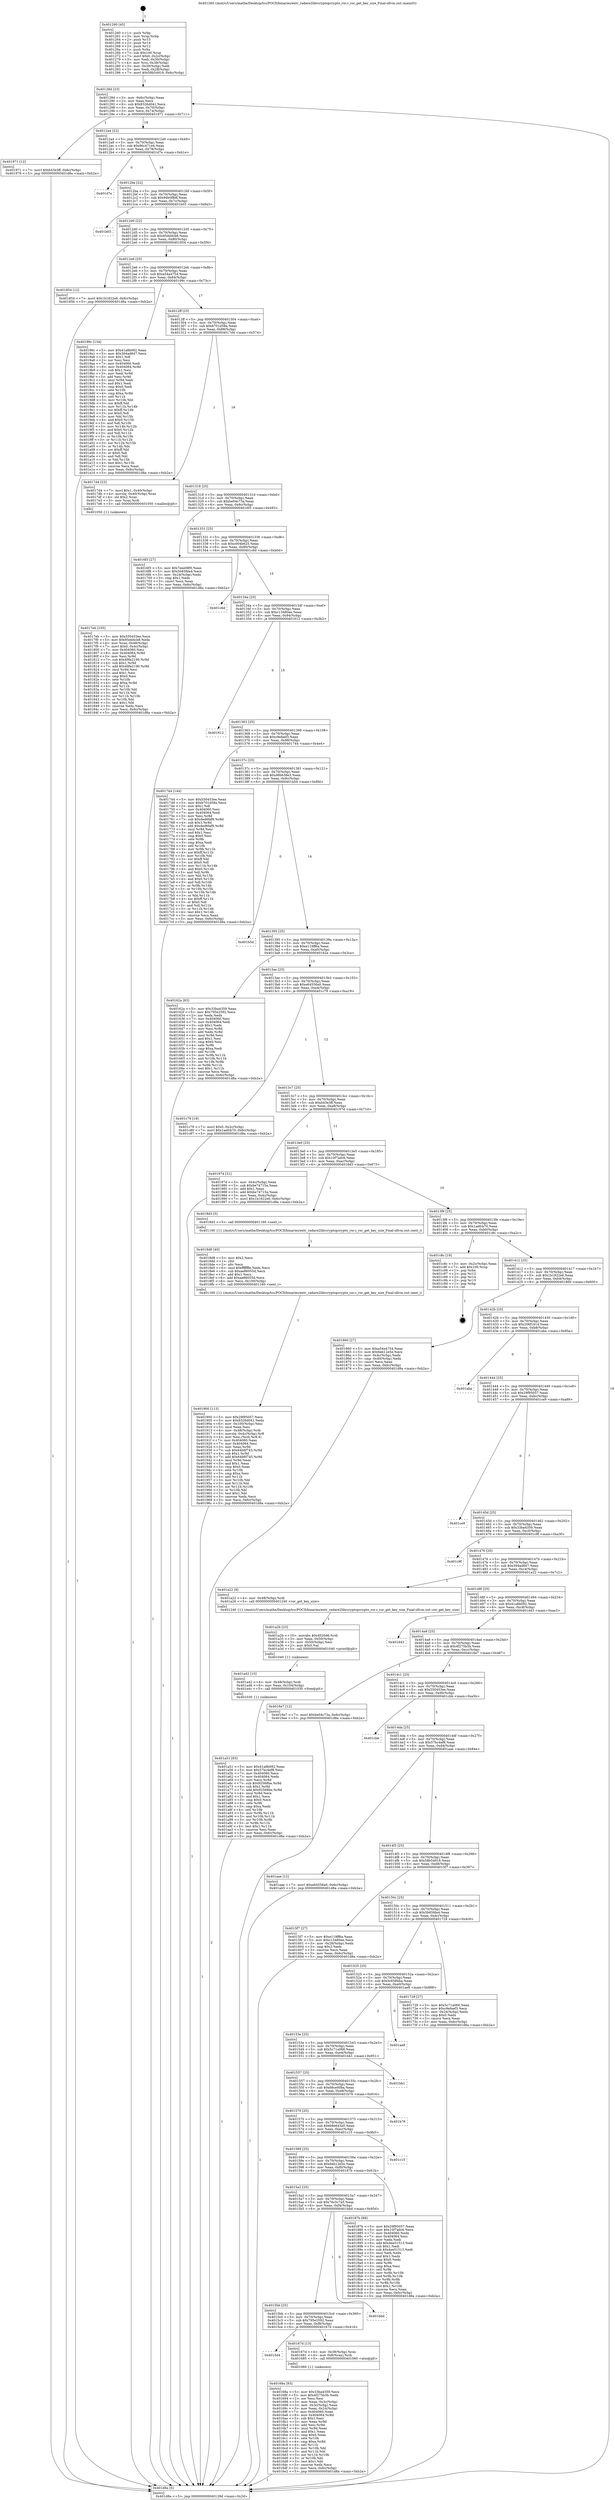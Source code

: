 digraph "0x401260" {
  label = "0x401260 (/mnt/c/Users/mathe/Desktop/tcc/POCII/binaries/extr_radare2librcryptopcrypto_ror.c_ror_get_key_size_Final-ollvm.out::main(0))"
  labelloc = "t"
  node[shape=record]

  Entry [label="",width=0.3,height=0.3,shape=circle,fillcolor=black,style=filled]
  "0x40128d" [label="{
     0x40128d [23]\l
     | [instrs]\l
     &nbsp;&nbsp;0x40128d \<+3\>: mov -0x6c(%rbp),%eax\l
     &nbsp;&nbsp;0x401290 \<+2\>: mov %eax,%ecx\l
     &nbsp;&nbsp;0x401292 \<+6\>: sub $0x8326d041,%ecx\l
     &nbsp;&nbsp;0x401298 \<+3\>: mov %eax,-0x70(%rbp)\l
     &nbsp;&nbsp;0x40129b \<+3\>: mov %ecx,-0x74(%rbp)\l
     &nbsp;&nbsp;0x40129e \<+6\>: je 0000000000401971 \<main+0x711\>\l
  }"]
  "0x401971" [label="{
     0x401971 [12]\l
     | [instrs]\l
     &nbsp;&nbsp;0x401971 \<+7\>: movl $0xb43e3ff,-0x6c(%rbp)\l
     &nbsp;&nbsp;0x401978 \<+5\>: jmp 0000000000401d8a \<main+0xb2a\>\l
  }"]
  "0x4012a4" [label="{
     0x4012a4 [22]\l
     | [instrs]\l
     &nbsp;&nbsp;0x4012a4 \<+5\>: jmp 00000000004012a9 \<main+0x49\>\l
     &nbsp;&nbsp;0x4012a9 \<+3\>: mov -0x70(%rbp),%eax\l
     &nbsp;&nbsp;0x4012ac \<+5\>: sub $0x86c471e4,%eax\l
     &nbsp;&nbsp;0x4012b1 \<+3\>: mov %eax,-0x78(%rbp)\l
     &nbsp;&nbsp;0x4012b4 \<+6\>: je 0000000000401d7e \<main+0xb1e\>\l
  }"]
  Exit [label="",width=0.3,height=0.3,shape=circle,fillcolor=black,style=filled,peripheries=2]
  "0x401d7e" [label="{
     0x401d7e\l
  }", style=dashed]
  "0x4012ba" [label="{
     0x4012ba [22]\l
     | [instrs]\l
     &nbsp;&nbsp;0x4012ba \<+5\>: jmp 00000000004012bf \<main+0x5f\>\l
     &nbsp;&nbsp;0x4012bf \<+3\>: mov -0x70(%rbp),%eax\l
     &nbsp;&nbsp;0x4012c2 \<+5\>: sub $0x94b0f8df,%eax\l
     &nbsp;&nbsp;0x4012c7 \<+3\>: mov %eax,-0x7c(%rbp)\l
     &nbsp;&nbsp;0x4012ca \<+6\>: je 0000000000401b03 \<main+0x8a3\>\l
  }"]
  "0x401a51" [label="{
     0x401a51 [93]\l
     | [instrs]\l
     &nbsp;&nbsp;0x401a51 \<+5\>: mov $0x41a8b092,%eax\l
     &nbsp;&nbsp;0x401a56 \<+5\>: mov $0x57bc4ef8,%esi\l
     &nbsp;&nbsp;0x401a5b \<+7\>: mov 0x404060,%ecx\l
     &nbsp;&nbsp;0x401a62 \<+7\>: mov 0x404064,%edx\l
     &nbsp;&nbsp;0x401a69 \<+3\>: mov %ecx,%r8d\l
     &nbsp;&nbsp;0x401a6c \<+7\>: sub $0x92568be,%r8d\l
     &nbsp;&nbsp;0x401a73 \<+4\>: sub $0x1,%r8d\l
     &nbsp;&nbsp;0x401a77 \<+7\>: add $0x92568be,%r8d\l
     &nbsp;&nbsp;0x401a7e \<+4\>: imul %r8d,%ecx\l
     &nbsp;&nbsp;0x401a82 \<+3\>: and $0x1,%ecx\l
     &nbsp;&nbsp;0x401a85 \<+3\>: cmp $0x0,%ecx\l
     &nbsp;&nbsp;0x401a88 \<+4\>: sete %r9b\l
     &nbsp;&nbsp;0x401a8c \<+3\>: cmp $0xa,%edx\l
     &nbsp;&nbsp;0x401a8f \<+4\>: setl %r10b\l
     &nbsp;&nbsp;0x401a93 \<+3\>: mov %r9b,%r11b\l
     &nbsp;&nbsp;0x401a96 \<+3\>: and %r10b,%r11b\l
     &nbsp;&nbsp;0x401a99 \<+3\>: xor %r10b,%r9b\l
     &nbsp;&nbsp;0x401a9c \<+3\>: or %r9b,%r11b\l
     &nbsp;&nbsp;0x401a9f \<+4\>: test $0x1,%r11b\l
     &nbsp;&nbsp;0x401aa3 \<+3\>: cmovne %esi,%eax\l
     &nbsp;&nbsp;0x401aa6 \<+3\>: mov %eax,-0x6c(%rbp)\l
     &nbsp;&nbsp;0x401aa9 \<+5\>: jmp 0000000000401d8a \<main+0xb2a\>\l
  }"]
  "0x401b03" [label="{
     0x401b03\l
  }", style=dashed]
  "0x4012d0" [label="{
     0x4012d0 [22]\l
     | [instrs]\l
     &nbsp;&nbsp;0x4012d0 \<+5\>: jmp 00000000004012d5 \<main+0x75\>\l
     &nbsp;&nbsp;0x4012d5 \<+3\>: mov -0x70(%rbp),%eax\l
     &nbsp;&nbsp;0x4012d8 \<+5\>: sub $0x95dd4cb8,%eax\l
     &nbsp;&nbsp;0x4012dd \<+3\>: mov %eax,-0x80(%rbp)\l
     &nbsp;&nbsp;0x4012e0 \<+6\>: je 0000000000401854 \<main+0x5f4\>\l
  }"]
  "0x401a42" [label="{
     0x401a42 [15]\l
     | [instrs]\l
     &nbsp;&nbsp;0x401a42 \<+4\>: mov -0x48(%rbp),%rdi\l
     &nbsp;&nbsp;0x401a46 \<+6\>: mov %eax,-0x104(%rbp)\l
     &nbsp;&nbsp;0x401a4c \<+5\>: call 0000000000401030 \<free@plt\>\l
     | [calls]\l
     &nbsp;&nbsp;0x401030 \{1\} (unknown)\l
  }"]
  "0x401854" [label="{
     0x401854 [12]\l
     | [instrs]\l
     &nbsp;&nbsp;0x401854 \<+7\>: movl $0x1b1822e6,-0x6c(%rbp)\l
     &nbsp;&nbsp;0x40185b \<+5\>: jmp 0000000000401d8a \<main+0xb2a\>\l
  }"]
  "0x4012e6" [label="{
     0x4012e6 [25]\l
     | [instrs]\l
     &nbsp;&nbsp;0x4012e6 \<+5\>: jmp 00000000004012eb \<main+0x8b\>\l
     &nbsp;&nbsp;0x4012eb \<+3\>: mov -0x70(%rbp),%eax\l
     &nbsp;&nbsp;0x4012ee \<+5\>: sub $0xa54a4754,%eax\l
     &nbsp;&nbsp;0x4012f3 \<+6\>: mov %eax,-0x84(%rbp)\l
     &nbsp;&nbsp;0x4012f9 \<+6\>: je 000000000040199c \<main+0x73c\>\l
  }"]
  "0x401a2b" [label="{
     0x401a2b [23]\l
     | [instrs]\l
     &nbsp;&nbsp;0x401a2b \<+10\>: movabs $0x4020d6,%rdi\l
     &nbsp;&nbsp;0x401a35 \<+3\>: mov %eax,-0x50(%rbp)\l
     &nbsp;&nbsp;0x401a38 \<+3\>: mov -0x50(%rbp),%esi\l
     &nbsp;&nbsp;0x401a3b \<+2\>: mov $0x0,%al\l
     &nbsp;&nbsp;0x401a3d \<+5\>: call 0000000000401040 \<printf@plt\>\l
     | [calls]\l
     &nbsp;&nbsp;0x401040 \{1\} (unknown)\l
  }"]
  "0x40199c" [label="{
     0x40199c [134]\l
     | [instrs]\l
     &nbsp;&nbsp;0x40199c \<+5\>: mov $0x41a8b092,%eax\l
     &nbsp;&nbsp;0x4019a1 \<+5\>: mov $0x394ad847,%ecx\l
     &nbsp;&nbsp;0x4019a6 \<+2\>: mov $0x1,%dl\l
     &nbsp;&nbsp;0x4019a8 \<+2\>: xor %esi,%esi\l
     &nbsp;&nbsp;0x4019aa \<+7\>: mov 0x404060,%edi\l
     &nbsp;&nbsp;0x4019b1 \<+8\>: mov 0x404064,%r8d\l
     &nbsp;&nbsp;0x4019b9 \<+3\>: sub $0x1,%esi\l
     &nbsp;&nbsp;0x4019bc \<+3\>: mov %edi,%r9d\l
     &nbsp;&nbsp;0x4019bf \<+3\>: add %esi,%r9d\l
     &nbsp;&nbsp;0x4019c2 \<+4\>: imul %r9d,%edi\l
     &nbsp;&nbsp;0x4019c6 \<+3\>: and $0x1,%edi\l
     &nbsp;&nbsp;0x4019c9 \<+3\>: cmp $0x0,%edi\l
     &nbsp;&nbsp;0x4019cc \<+4\>: sete %r10b\l
     &nbsp;&nbsp;0x4019d0 \<+4\>: cmp $0xa,%r8d\l
     &nbsp;&nbsp;0x4019d4 \<+4\>: setl %r11b\l
     &nbsp;&nbsp;0x4019d8 \<+3\>: mov %r10b,%bl\l
     &nbsp;&nbsp;0x4019db \<+3\>: xor $0xff,%bl\l
     &nbsp;&nbsp;0x4019de \<+3\>: mov %r11b,%r14b\l
     &nbsp;&nbsp;0x4019e1 \<+4\>: xor $0xff,%r14b\l
     &nbsp;&nbsp;0x4019e5 \<+3\>: xor $0x0,%dl\l
     &nbsp;&nbsp;0x4019e8 \<+3\>: mov %bl,%r15b\l
     &nbsp;&nbsp;0x4019eb \<+4\>: and $0x0,%r15b\l
     &nbsp;&nbsp;0x4019ef \<+3\>: and %dl,%r10b\l
     &nbsp;&nbsp;0x4019f2 \<+3\>: mov %r14b,%r12b\l
     &nbsp;&nbsp;0x4019f5 \<+4\>: and $0x0,%r12b\l
     &nbsp;&nbsp;0x4019f9 \<+3\>: and %dl,%r11b\l
     &nbsp;&nbsp;0x4019fc \<+3\>: or %r10b,%r15b\l
     &nbsp;&nbsp;0x4019ff \<+3\>: or %r11b,%r12b\l
     &nbsp;&nbsp;0x401a02 \<+3\>: xor %r12b,%r15b\l
     &nbsp;&nbsp;0x401a05 \<+3\>: or %r14b,%bl\l
     &nbsp;&nbsp;0x401a08 \<+3\>: xor $0xff,%bl\l
     &nbsp;&nbsp;0x401a0b \<+3\>: or $0x0,%dl\l
     &nbsp;&nbsp;0x401a0e \<+2\>: and %dl,%bl\l
     &nbsp;&nbsp;0x401a10 \<+3\>: or %bl,%r15b\l
     &nbsp;&nbsp;0x401a13 \<+4\>: test $0x1,%r15b\l
     &nbsp;&nbsp;0x401a17 \<+3\>: cmovne %ecx,%eax\l
     &nbsp;&nbsp;0x401a1a \<+3\>: mov %eax,-0x6c(%rbp)\l
     &nbsp;&nbsp;0x401a1d \<+5\>: jmp 0000000000401d8a \<main+0xb2a\>\l
  }"]
  "0x4012ff" [label="{
     0x4012ff [25]\l
     | [instrs]\l
     &nbsp;&nbsp;0x4012ff \<+5\>: jmp 0000000000401304 \<main+0xa4\>\l
     &nbsp;&nbsp;0x401304 \<+3\>: mov -0x70(%rbp),%eax\l
     &nbsp;&nbsp;0x401307 \<+5\>: sub $0xb701d58a,%eax\l
     &nbsp;&nbsp;0x40130c \<+6\>: mov %eax,-0x88(%rbp)\l
     &nbsp;&nbsp;0x401312 \<+6\>: je 00000000004017d4 \<main+0x574\>\l
  }"]
  "0x401900" [label="{
     0x401900 [113]\l
     | [instrs]\l
     &nbsp;&nbsp;0x401900 \<+5\>: mov $0x29f95057,%ecx\l
     &nbsp;&nbsp;0x401905 \<+5\>: mov $0x8326d041,%edx\l
     &nbsp;&nbsp;0x40190a \<+6\>: mov -0x100(%rbp),%esi\l
     &nbsp;&nbsp;0x401910 \<+3\>: imul %eax,%esi\l
     &nbsp;&nbsp;0x401913 \<+4\>: mov -0x48(%rbp),%rdi\l
     &nbsp;&nbsp;0x401917 \<+4\>: movslq -0x4c(%rbp),%r8\l
     &nbsp;&nbsp;0x40191b \<+4\>: mov %esi,(%rdi,%r8,4)\l
     &nbsp;&nbsp;0x40191f \<+7\>: mov 0x404060,%eax\l
     &nbsp;&nbsp;0x401926 \<+7\>: mov 0x404064,%esi\l
     &nbsp;&nbsp;0x40192d \<+3\>: mov %eax,%r9d\l
     &nbsp;&nbsp;0x401930 \<+7\>: sub $0x64b6f745,%r9d\l
     &nbsp;&nbsp;0x401937 \<+4\>: sub $0x1,%r9d\l
     &nbsp;&nbsp;0x40193b \<+7\>: add $0x64b6f745,%r9d\l
     &nbsp;&nbsp;0x401942 \<+4\>: imul %r9d,%eax\l
     &nbsp;&nbsp;0x401946 \<+3\>: and $0x1,%eax\l
     &nbsp;&nbsp;0x401949 \<+3\>: cmp $0x0,%eax\l
     &nbsp;&nbsp;0x40194c \<+4\>: sete %r10b\l
     &nbsp;&nbsp;0x401950 \<+3\>: cmp $0xa,%esi\l
     &nbsp;&nbsp;0x401953 \<+4\>: setl %r11b\l
     &nbsp;&nbsp;0x401957 \<+3\>: mov %r10b,%bl\l
     &nbsp;&nbsp;0x40195a \<+3\>: and %r11b,%bl\l
     &nbsp;&nbsp;0x40195d \<+3\>: xor %r11b,%r10b\l
     &nbsp;&nbsp;0x401960 \<+3\>: or %r10b,%bl\l
     &nbsp;&nbsp;0x401963 \<+3\>: test $0x1,%bl\l
     &nbsp;&nbsp;0x401966 \<+3\>: cmovne %edx,%ecx\l
     &nbsp;&nbsp;0x401969 \<+3\>: mov %ecx,-0x6c(%rbp)\l
     &nbsp;&nbsp;0x40196c \<+5\>: jmp 0000000000401d8a \<main+0xb2a\>\l
  }"]
  "0x4017d4" [label="{
     0x4017d4 [23]\l
     | [instrs]\l
     &nbsp;&nbsp;0x4017d4 \<+7\>: movl $0x1,-0x40(%rbp)\l
     &nbsp;&nbsp;0x4017db \<+4\>: movslq -0x40(%rbp),%rax\l
     &nbsp;&nbsp;0x4017df \<+4\>: shl $0x2,%rax\l
     &nbsp;&nbsp;0x4017e3 \<+3\>: mov %rax,%rdi\l
     &nbsp;&nbsp;0x4017e6 \<+5\>: call 0000000000401050 \<malloc@plt\>\l
     | [calls]\l
     &nbsp;&nbsp;0x401050 \{1\} (unknown)\l
  }"]
  "0x401318" [label="{
     0x401318 [25]\l
     | [instrs]\l
     &nbsp;&nbsp;0x401318 \<+5\>: jmp 000000000040131d \<main+0xbd\>\l
     &nbsp;&nbsp;0x40131d \<+3\>: mov -0x70(%rbp),%eax\l
     &nbsp;&nbsp;0x401320 \<+5\>: sub $0xbe04c73a,%eax\l
     &nbsp;&nbsp;0x401325 \<+6\>: mov %eax,-0x8c(%rbp)\l
     &nbsp;&nbsp;0x40132b \<+6\>: je 00000000004016f3 \<main+0x493\>\l
  }"]
  "0x4018d8" [label="{
     0x4018d8 [40]\l
     | [instrs]\l
     &nbsp;&nbsp;0x4018d8 \<+5\>: mov $0x2,%ecx\l
     &nbsp;&nbsp;0x4018dd \<+1\>: cltd\l
     &nbsp;&nbsp;0x4018de \<+2\>: idiv %ecx\l
     &nbsp;&nbsp;0x4018e0 \<+6\>: imul $0xfffffffe,%edx,%ecx\l
     &nbsp;&nbsp;0x4018e6 \<+6\>: sub $0xae86055d,%ecx\l
     &nbsp;&nbsp;0x4018ec \<+3\>: add $0x1,%ecx\l
     &nbsp;&nbsp;0x4018ef \<+6\>: add $0xae86055d,%ecx\l
     &nbsp;&nbsp;0x4018f5 \<+6\>: mov %ecx,-0x100(%rbp)\l
     &nbsp;&nbsp;0x4018fb \<+5\>: call 0000000000401160 \<next_i\>\l
     | [calls]\l
     &nbsp;&nbsp;0x401160 \{1\} (/mnt/c/Users/mathe/Desktop/tcc/POCII/binaries/extr_radare2librcryptopcrypto_ror.c_ror_get_key_size_Final-ollvm.out::next_i)\l
  }"]
  "0x4016f3" [label="{
     0x4016f3 [27]\l
     | [instrs]\l
     &nbsp;&nbsp;0x4016f3 \<+5\>: mov $0x7eee08f0,%eax\l
     &nbsp;&nbsp;0x4016f8 \<+5\>: mov $0x5b65fda4,%ecx\l
     &nbsp;&nbsp;0x4016fd \<+3\>: mov -0x24(%rbp),%edx\l
     &nbsp;&nbsp;0x401700 \<+3\>: cmp $0x1,%edx\l
     &nbsp;&nbsp;0x401703 \<+3\>: cmovl %ecx,%eax\l
     &nbsp;&nbsp;0x401706 \<+3\>: mov %eax,-0x6c(%rbp)\l
     &nbsp;&nbsp;0x401709 \<+5\>: jmp 0000000000401d8a \<main+0xb2a\>\l
  }"]
  "0x401331" [label="{
     0x401331 [25]\l
     | [instrs]\l
     &nbsp;&nbsp;0x401331 \<+5\>: jmp 0000000000401336 \<main+0xd6\>\l
     &nbsp;&nbsp;0x401336 \<+3\>: mov -0x70(%rbp),%eax\l
     &nbsp;&nbsp;0x401339 \<+5\>: sub $0xc004b625,%eax\l
     &nbsp;&nbsp;0x40133e \<+6\>: mov %eax,-0x90(%rbp)\l
     &nbsp;&nbsp;0x401344 \<+6\>: je 0000000000401c6d \<main+0xa0d\>\l
  }"]
  "0x4017eb" [label="{
     0x4017eb [105]\l
     | [instrs]\l
     &nbsp;&nbsp;0x4017eb \<+5\>: mov $0x550453ee,%ecx\l
     &nbsp;&nbsp;0x4017f0 \<+5\>: mov $0x95dd4cb8,%edx\l
     &nbsp;&nbsp;0x4017f5 \<+4\>: mov %rax,-0x48(%rbp)\l
     &nbsp;&nbsp;0x4017f9 \<+7\>: movl $0x0,-0x4c(%rbp)\l
     &nbsp;&nbsp;0x401800 \<+7\>: mov 0x404060,%esi\l
     &nbsp;&nbsp;0x401807 \<+8\>: mov 0x404064,%r8d\l
     &nbsp;&nbsp;0x40180f \<+3\>: mov %esi,%r9d\l
     &nbsp;&nbsp;0x401812 \<+7\>: sub $0x49fe2190,%r9d\l
     &nbsp;&nbsp;0x401819 \<+4\>: sub $0x1,%r9d\l
     &nbsp;&nbsp;0x40181d \<+7\>: add $0x49fe2190,%r9d\l
     &nbsp;&nbsp;0x401824 \<+4\>: imul %r9d,%esi\l
     &nbsp;&nbsp;0x401828 \<+3\>: and $0x1,%esi\l
     &nbsp;&nbsp;0x40182b \<+3\>: cmp $0x0,%esi\l
     &nbsp;&nbsp;0x40182e \<+4\>: sete %r10b\l
     &nbsp;&nbsp;0x401832 \<+4\>: cmp $0xa,%r8d\l
     &nbsp;&nbsp;0x401836 \<+4\>: setl %r11b\l
     &nbsp;&nbsp;0x40183a \<+3\>: mov %r10b,%bl\l
     &nbsp;&nbsp;0x40183d \<+3\>: and %r11b,%bl\l
     &nbsp;&nbsp;0x401840 \<+3\>: xor %r11b,%r10b\l
     &nbsp;&nbsp;0x401843 \<+3\>: or %r10b,%bl\l
     &nbsp;&nbsp;0x401846 \<+3\>: test $0x1,%bl\l
     &nbsp;&nbsp;0x401849 \<+3\>: cmovne %edx,%ecx\l
     &nbsp;&nbsp;0x40184c \<+3\>: mov %ecx,-0x6c(%rbp)\l
     &nbsp;&nbsp;0x40184f \<+5\>: jmp 0000000000401d8a \<main+0xb2a\>\l
  }"]
  "0x401c6d" [label="{
     0x401c6d\l
  }", style=dashed]
  "0x40134a" [label="{
     0x40134a [25]\l
     | [instrs]\l
     &nbsp;&nbsp;0x40134a \<+5\>: jmp 000000000040134f \<main+0xef\>\l
     &nbsp;&nbsp;0x40134f \<+3\>: mov -0x70(%rbp),%eax\l
     &nbsp;&nbsp;0x401352 \<+5\>: sub $0xc13480ee,%eax\l
     &nbsp;&nbsp;0x401357 \<+6\>: mov %eax,-0x94(%rbp)\l
     &nbsp;&nbsp;0x40135d \<+6\>: je 0000000000401612 \<main+0x3b2\>\l
  }"]
  "0x40168a" [label="{
     0x40168a [93]\l
     | [instrs]\l
     &nbsp;&nbsp;0x40168a \<+5\>: mov $0x33ba4359,%ecx\l
     &nbsp;&nbsp;0x40168f \<+5\>: mov $0x4f275b3b,%edx\l
     &nbsp;&nbsp;0x401694 \<+2\>: xor %esi,%esi\l
     &nbsp;&nbsp;0x401696 \<+3\>: mov %eax,-0x3c(%rbp)\l
     &nbsp;&nbsp;0x401699 \<+3\>: mov -0x3c(%rbp),%eax\l
     &nbsp;&nbsp;0x40169c \<+3\>: mov %eax,-0x24(%rbp)\l
     &nbsp;&nbsp;0x40169f \<+7\>: mov 0x404060,%eax\l
     &nbsp;&nbsp;0x4016a6 \<+8\>: mov 0x404064,%r8d\l
     &nbsp;&nbsp;0x4016ae \<+3\>: sub $0x1,%esi\l
     &nbsp;&nbsp;0x4016b1 \<+3\>: mov %eax,%r9d\l
     &nbsp;&nbsp;0x4016b4 \<+3\>: add %esi,%r9d\l
     &nbsp;&nbsp;0x4016b7 \<+4\>: imul %r9d,%eax\l
     &nbsp;&nbsp;0x4016bb \<+3\>: and $0x1,%eax\l
     &nbsp;&nbsp;0x4016be \<+3\>: cmp $0x0,%eax\l
     &nbsp;&nbsp;0x4016c1 \<+4\>: sete %r10b\l
     &nbsp;&nbsp;0x4016c5 \<+4\>: cmp $0xa,%r8d\l
     &nbsp;&nbsp;0x4016c9 \<+4\>: setl %r11b\l
     &nbsp;&nbsp;0x4016cd \<+3\>: mov %r10b,%bl\l
     &nbsp;&nbsp;0x4016d0 \<+3\>: and %r11b,%bl\l
     &nbsp;&nbsp;0x4016d3 \<+3\>: xor %r11b,%r10b\l
     &nbsp;&nbsp;0x4016d6 \<+3\>: or %r10b,%bl\l
     &nbsp;&nbsp;0x4016d9 \<+3\>: test $0x1,%bl\l
     &nbsp;&nbsp;0x4016dc \<+3\>: cmovne %edx,%ecx\l
     &nbsp;&nbsp;0x4016df \<+3\>: mov %ecx,-0x6c(%rbp)\l
     &nbsp;&nbsp;0x4016e2 \<+5\>: jmp 0000000000401d8a \<main+0xb2a\>\l
  }"]
  "0x401612" [label="{
     0x401612\l
  }", style=dashed]
  "0x401363" [label="{
     0x401363 [25]\l
     | [instrs]\l
     &nbsp;&nbsp;0x401363 \<+5\>: jmp 0000000000401368 \<main+0x108\>\l
     &nbsp;&nbsp;0x401368 \<+3\>: mov -0x70(%rbp),%eax\l
     &nbsp;&nbsp;0x40136b \<+5\>: sub $0xc9efaef3,%eax\l
     &nbsp;&nbsp;0x401370 \<+6\>: mov %eax,-0x98(%rbp)\l
     &nbsp;&nbsp;0x401376 \<+6\>: je 0000000000401744 \<main+0x4e4\>\l
  }"]
  "0x4015d4" [label="{
     0x4015d4\l
  }", style=dashed]
  "0x401744" [label="{
     0x401744 [144]\l
     | [instrs]\l
     &nbsp;&nbsp;0x401744 \<+5\>: mov $0x550453ee,%eax\l
     &nbsp;&nbsp;0x401749 \<+5\>: mov $0xb701d58a,%ecx\l
     &nbsp;&nbsp;0x40174e \<+2\>: mov $0x1,%dl\l
     &nbsp;&nbsp;0x401750 \<+7\>: mov 0x404060,%esi\l
     &nbsp;&nbsp;0x401757 \<+7\>: mov 0x404064,%edi\l
     &nbsp;&nbsp;0x40175e \<+3\>: mov %esi,%r8d\l
     &nbsp;&nbsp;0x401761 \<+7\>: sub $0xded6faf9,%r8d\l
     &nbsp;&nbsp;0x401768 \<+4\>: sub $0x1,%r8d\l
     &nbsp;&nbsp;0x40176c \<+7\>: add $0xded6faf9,%r8d\l
     &nbsp;&nbsp;0x401773 \<+4\>: imul %r8d,%esi\l
     &nbsp;&nbsp;0x401777 \<+3\>: and $0x1,%esi\l
     &nbsp;&nbsp;0x40177a \<+3\>: cmp $0x0,%esi\l
     &nbsp;&nbsp;0x40177d \<+4\>: sete %r9b\l
     &nbsp;&nbsp;0x401781 \<+3\>: cmp $0xa,%edi\l
     &nbsp;&nbsp;0x401784 \<+4\>: setl %r10b\l
     &nbsp;&nbsp;0x401788 \<+3\>: mov %r9b,%r11b\l
     &nbsp;&nbsp;0x40178b \<+4\>: xor $0xff,%r11b\l
     &nbsp;&nbsp;0x40178f \<+3\>: mov %r10b,%bl\l
     &nbsp;&nbsp;0x401792 \<+3\>: xor $0xff,%bl\l
     &nbsp;&nbsp;0x401795 \<+3\>: xor $0x0,%dl\l
     &nbsp;&nbsp;0x401798 \<+3\>: mov %r11b,%r14b\l
     &nbsp;&nbsp;0x40179b \<+4\>: and $0x0,%r14b\l
     &nbsp;&nbsp;0x40179f \<+3\>: and %dl,%r9b\l
     &nbsp;&nbsp;0x4017a2 \<+3\>: mov %bl,%r15b\l
     &nbsp;&nbsp;0x4017a5 \<+4\>: and $0x0,%r15b\l
     &nbsp;&nbsp;0x4017a9 \<+3\>: and %dl,%r10b\l
     &nbsp;&nbsp;0x4017ac \<+3\>: or %r9b,%r14b\l
     &nbsp;&nbsp;0x4017af \<+3\>: or %r10b,%r15b\l
     &nbsp;&nbsp;0x4017b2 \<+3\>: xor %r15b,%r14b\l
     &nbsp;&nbsp;0x4017b5 \<+3\>: or %bl,%r11b\l
     &nbsp;&nbsp;0x4017b8 \<+4\>: xor $0xff,%r11b\l
     &nbsp;&nbsp;0x4017bc \<+3\>: or $0x0,%dl\l
     &nbsp;&nbsp;0x4017bf \<+3\>: and %dl,%r11b\l
     &nbsp;&nbsp;0x4017c2 \<+3\>: or %r11b,%r14b\l
     &nbsp;&nbsp;0x4017c5 \<+4\>: test $0x1,%r14b\l
     &nbsp;&nbsp;0x4017c9 \<+3\>: cmovne %ecx,%eax\l
     &nbsp;&nbsp;0x4017cc \<+3\>: mov %eax,-0x6c(%rbp)\l
     &nbsp;&nbsp;0x4017cf \<+5\>: jmp 0000000000401d8a \<main+0xb2a\>\l
  }"]
  "0x40137c" [label="{
     0x40137c [25]\l
     | [instrs]\l
     &nbsp;&nbsp;0x40137c \<+5\>: jmp 0000000000401381 \<main+0x121\>\l
     &nbsp;&nbsp;0x401381 \<+3\>: mov -0x70(%rbp),%eax\l
     &nbsp;&nbsp;0x401384 \<+5\>: sub $0xd6b638e3,%eax\l
     &nbsp;&nbsp;0x401389 \<+6\>: mov %eax,-0x9c(%rbp)\l
     &nbsp;&nbsp;0x40138f \<+6\>: je 0000000000401b5d \<main+0x8fd\>\l
  }"]
  "0x40167d" [label="{
     0x40167d [13]\l
     | [instrs]\l
     &nbsp;&nbsp;0x40167d \<+4\>: mov -0x38(%rbp),%rax\l
     &nbsp;&nbsp;0x401681 \<+4\>: mov 0x8(%rax),%rdi\l
     &nbsp;&nbsp;0x401685 \<+5\>: call 0000000000401060 \<atoi@plt\>\l
     | [calls]\l
     &nbsp;&nbsp;0x401060 \{1\} (unknown)\l
  }"]
  "0x401b5d" [label="{
     0x401b5d\l
  }", style=dashed]
  "0x401395" [label="{
     0x401395 [25]\l
     | [instrs]\l
     &nbsp;&nbsp;0x401395 \<+5\>: jmp 000000000040139a \<main+0x13a\>\l
     &nbsp;&nbsp;0x40139a \<+3\>: mov -0x70(%rbp),%eax\l
     &nbsp;&nbsp;0x40139d \<+5\>: sub $0xe119ff6a,%eax\l
     &nbsp;&nbsp;0x4013a2 \<+6\>: mov %eax,-0xa0(%rbp)\l
     &nbsp;&nbsp;0x4013a8 \<+6\>: je 000000000040162a \<main+0x3ca\>\l
  }"]
  "0x4015bb" [label="{
     0x4015bb [25]\l
     | [instrs]\l
     &nbsp;&nbsp;0x4015bb \<+5\>: jmp 00000000004015c0 \<main+0x360\>\l
     &nbsp;&nbsp;0x4015c0 \<+3\>: mov -0x70(%rbp),%eax\l
     &nbsp;&nbsp;0x4015c3 \<+5\>: sub $0x795e2592,%eax\l
     &nbsp;&nbsp;0x4015c8 \<+6\>: mov %eax,-0xf8(%rbp)\l
     &nbsp;&nbsp;0x4015ce \<+6\>: je 000000000040167d \<main+0x41d\>\l
  }"]
  "0x40162a" [label="{
     0x40162a [83]\l
     | [instrs]\l
     &nbsp;&nbsp;0x40162a \<+5\>: mov $0x33ba4359,%eax\l
     &nbsp;&nbsp;0x40162f \<+5\>: mov $0x795e2592,%ecx\l
     &nbsp;&nbsp;0x401634 \<+2\>: xor %edx,%edx\l
     &nbsp;&nbsp;0x401636 \<+7\>: mov 0x404060,%esi\l
     &nbsp;&nbsp;0x40163d \<+7\>: mov 0x404064,%edi\l
     &nbsp;&nbsp;0x401644 \<+3\>: sub $0x1,%edx\l
     &nbsp;&nbsp;0x401647 \<+3\>: mov %esi,%r8d\l
     &nbsp;&nbsp;0x40164a \<+3\>: add %edx,%r8d\l
     &nbsp;&nbsp;0x40164d \<+4\>: imul %r8d,%esi\l
     &nbsp;&nbsp;0x401651 \<+3\>: and $0x1,%esi\l
     &nbsp;&nbsp;0x401654 \<+3\>: cmp $0x0,%esi\l
     &nbsp;&nbsp;0x401657 \<+4\>: sete %r9b\l
     &nbsp;&nbsp;0x40165b \<+3\>: cmp $0xa,%edi\l
     &nbsp;&nbsp;0x40165e \<+4\>: setl %r10b\l
     &nbsp;&nbsp;0x401662 \<+3\>: mov %r9b,%r11b\l
     &nbsp;&nbsp;0x401665 \<+3\>: and %r10b,%r11b\l
     &nbsp;&nbsp;0x401668 \<+3\>: xor %r10b,%r9b\l
     &nbsp;&nbsp;0x40166b \<+3\>: or %r9b,%r11b\l
     &nbsp;&nbsp;0x40166e \<+4\>: test $0x1,%r11b\l
     &nbsp;&nbsp;0x401672 \<+3\>: cmovne %ecx,%eax\l
     &nbsp;&nbsp;0x401675 \<+3\>: mov %eax,-0x6c(%rbp)\l
     &nbsp;&nbsp;0x401678 \<+5\>: jmp 0000000000401d8a \<main+0xb2a\>\l
  }"]
  "0x4013ae" [label="{
     0x4013ae [25]\l
     | [instrs]\l
     &nbsp;&nbsp;0x4013ae \<+5\>: jmp 00000000004013b3 \<main+0x153\>\l
     &nbsp;&nbsp;0x4013b3 \<+3\>: mov -0x70(%rbp),%eax\l
     &nbsp;&nbsp;0x4013b6 \<+5\>: sub $0xe64556a0,%eax\l
     &nbsp;&nbsp;0x4013bb \<+6\>: mov %eax,-0xa4(%rbp)\l
     &nbsp;&nbsp;0x4013c1 \<+6\>: je 0000000000401c79 \<main+0xa19\>\l
  }"]
  "0x401bbd" [label="{
     0x401bbd\l
  }", style=dashed]
  "0x401c79" [label="{
     0x401c79 [19]\l
     | [instrs]\l
     &nbsp;&nbsp;0x401c79 \<+7\>: movl $0x0,-0x2c(%rbp)\l
     &nbsp;&nbsp;0x401c80 \<+7\>: movl $0x1aefcb70,-0x6c(%rbp)\l
     &nbsp;&nbsp;0x401c87 \<+5\>: jmp 0000000000401d8a \<main+0xb2a\>\l
  }"]
  "0x4013c7" [label="{
     0x4013c7 [25]\l
     | [instrs]\l
     &nbsp;&nbsp;0x4013c7 \<+5\>: jmp 00000000004013cc \<main+0x16c\>\l
     &nbsp;&nbsp;0x4013cc \<+3\>: mov -0x70(%rbp),%eax\l
     &nbsp;&nbsp;0x4013cf \<+5\>: sub $0xb43e3ff,%eax\l
     &nbsp;&nbsp;0x4013d4 \<+6\>: mov %eax,-0xa8(%rbp)\l
     &nbsp;&nbsp;0x4013da \<+6\>: je 000000000040197d \<main+0x71d\>\l
  }"]
  "0x4015a2" [label="{
     0x4015a2 [25]\l
     | [instrs]\l
     &nbsp;&nbsp;0x4015a2 \<+5\>: jmp 00000000004015a7 \<main+0x347\>\l
     &nbsp;&nbsp;0x4015a7 \<+3\>: mov -0x70(%rbp),%eax\l
     &nbsp;&nbsp;0x4015aa \<+5\>: sub $0x76c5c7a5,%eax\l
     &nbsp;&nbsp;0x4015af \<+6\>: mov %eax,-0xf4(%rbp)\l
     &nbsp;&nbsp;0x4015b5 \<+6\>: je 0000000000401bbd \<main+0x95d\>\l
  }"]
  "0x40197d" [label="{
     0x40197d [31]\l
     | [instrs]\l
     &nbsp;&nbsp;0x40197d \<+3\>: mov -0x4c(%rbp),%eax\l
     &nbsp;&nbsp;0x401980 \<+5\>: sub $0xbe74715a,%eax\l
     &nbsp;&nbsp;0x401985 \<+3\>: add $0x1,%eax\l
     &nbsp;&nbsp;0x401988 \<+5\>: add $0xbe74715a,%eax\l
     &nbsp;&nbsp;0x40198d \<+3\>: mov %eax,-0x4c(%rbp)\l
     &nbsp;&nbsp;0x401990 \<+7\>: movl $0x1b1822e6,-0x6c(%rbp)\l
     &nbsp;&nbsp;0x401997 \<+5\>: jmp 0000000000401d8a \<main+0xb2a\>\l
  }"]
  "0x4013e0" [label="{
     0x4013e0 [25]\l
     | [instrs]\l
     &nbsp;&nbsp;0x4013e0 \<+5\>: jmp 00000000004013e5 \<main+0x185\>\l
     &nbsp;&nbsp;0x4013e5 \<+3\>: mov -0x70(%rbp),%eax\l
     &nbsp;&nbsp;0x4013e8 \<+5\>: sub $0x10f7adc6,%eax\l
     &nbsp;&nbsp;0x4013ed \<+6\>: mov %eax,-0xac(%rbp)\l
     &nbsp;&nbsp;0x4013f3 \<+6\>: je 00000000004018d3 \<main+0x673\>\l
  }"]
  "0x40187b" [label="{
     0x40187b [88]\l
     | [instrs]\l
     &nbsp;&nbsp;0x40187b \<+5\>: mov $0x29f95057,%eax\l
     &nbsp;&nbsp;0x401880 \<+5\>: mov $0x10f7adc6,%ecx\l
     &nbsp;&nbsp;0x401885 \<+7\>: mov 0x404060,%edx\l
     &nbsp;&nbsp;0x40188c \<+7\>: mov 0x404064,%esi\l
     &nbsp;&nbsp;0x401893 \<+2\>: mov %edx,%edi\l
     &nbsp;&nbsp;0x401895 \<+6\>: add $0x4ee51513,%edi\l
     &nbsp;&nbsp;0x40189b \<+3\>: sub $0x1,%edi\l
     &nbsp;&nbsp;0x40189e \<+6\>: sub $0x4ee51513,%edi\l
     &nbsp;&nbsp;0x4018a4 \<+3\>: imul %edi,%edx\l
     &nbsp;&nbsp;0x4018a7 \<+3\>: and $0x1,%edx\l
     &nbsp;&nbsp;0x4018aa \<+3\>: cmp $0x0,%edx\l
     &nbsp;&nbsp;0x4018ad \<+4\>: sete %r8b\l
     &nbsp;&nbsp;0x4018b1 \<+3\>: cmp $0xa,%esi\l
     &nbsp;&nbsp;0x4018b4 \<+4\>: setl %r9b\l
     &nbsp;&nbsp;0x4018b8 \<+3\>: mov %r8b,%r10b\l
     &nbsp;&nbsp;0x4018bb \<+3\>: and %r9b,%r10b\l
     &nbsp;&nbsp;0x4018be \<+3\>: xor %r9b,%r8b\l
     &nbsp;&nbsp;0x4018c1 \<+3\>: or %r8b,%r10b\l
     &nbsp;&nbsp;0x4018c4 \<+4\>: test $0x1,%r10b\l
     &nbsp;&nbsp;0x4018c8 \<+3\>: cmovne %ecx,%eax\l
     &nbsp;&nbsp;0x4018cb \<+3\>: mov %eax,-0x6c(%rbp)\l
     &nbsp;&nbsp;0x4018ce \<+5\>: jmp 0000000000401d8a \<main+0xb2a\>\l
  }"]
  "0x4018d3" [label="{
     0x4018d3 [5]\l
     | [instrs]\l
     &nbsp;&nbsp;0x4018d3 \<+5\>: call 0000000000401160 \<next_i\>\l
     | [calls]\l
     &nbsp;&nbsp;0x401160 \{1\} (/mnt/c/Users/mathe/Desktop/tcc/POCII/binaries/extr_radare2librcryptopcrypto_ror.c_ror_get_key_size_Final-ollvm.out::next_i)\l
  }"]
  "0x4013f9" [label="{
     0x4013f9 [25]\l
     | [instrs]\l
     &nbsp;&nbsp;0x4013f9 \<+5\>: jmp 00000000004013fe \<main+0x19e\>\l
     &nbsp;&nbsp;0x4013fe \<+3\>: mov -0x70(%rbp),%eax\l
     &nbsp;&nbsp;0x401401 \<+5\>: sub $0x1aefcb70,%eax\l
     &nbsp;&nbsp;0x401406 \<+6\>: mov %eax,-0xb0(%rbp)\l
     &nbsp;&nbsp;0x40140c \<+6\>: je 0000000000401c8c \<main+0xa2c\>\l
  }"]
  "0x401589" [label="{
     0x401589 [25]\l
     | [instrs]\l
     &nbsp;&nbsp;0x401589 \<+5\>: jmp 000000000040158e \<main+0x32e\>\l
     &nbsp;&nbsp;0x40158e \<+3\>: mov -0x70(%rbp),%eax\l
     &nbsp;&nbsp;0x401591 \<+5\>: sub $0x6eb12e5e,%eax\l
     &nbsp;&nbsp;0x401596 \<+6\>: mov %eax,-0xf0(%rbp)\l
     &nbsp;&nbsp;0x40159c \<+6\>: je 000000000040187b \<main+0x61b\>\l
  }"]
  "0x401c8c" [label="{
     0x401c8c [19]\l
     | [instrs]\l
     &nbsp;&nbsp;0x401c8c \<+3\>: mov -0x2c(%rbp),%eax\l
     &nbsp;&nbsp;0x401c8f \<+7\>: add $0x100,%rsp\l
     &nbsp;&nbsp;0x401c96 \<+1\>: pop %rbx\l
     &nbsp;&nbsp;0x401c97 \<+2\>: pop %r12\l
     &nbsp;&nbsp;0x401c99 \<+2\>: pop %r14\l
     &nbsp;&nbsp;0x401c9b \<+2\>: pop %r15\l
     &nbsp;&nbsp;0x401c9d \<+1\>: pop %rbp\l
     &nbsp;&nbsp;0x401c9e \<+1\>: ret\l
  }"]
  "0x401412" [label="{
     0x401412 [25]\l
     | [instrs]\l
     &nbsp;&nbsp;0x401412 \<+5\>: jmp 0000000000401417 \<main+0x1b7\>\l
     &nbsp;&nbsp;0x401417 \<+3\>: mov -0x70(%rbp),%eax\l
     &nbsp;&nbsp;0x40141a \<+5\>: sub $0x1b1822e6,%eax\l
     &nbsp;&nbsp;0x40141f \<+6\>: mov %eax,-0xb4(%rbp)\l
     &nbsp;&nbsp;0x401425 \<+6\>: je 0000000000401860 \<main+0x600\>\l
  }"]
  "0x401c15" [label="{
     0x401c15\l
  }", style=dashed]
  "0x401860" [label="{
     0x401860 [27]\l
     | [instrs]\l
     &nbsp;&nbsp;0x401860 \<+5\>: mov $0xa54a4754,%eax\l
     &nbsp;&nbsp;0x401865 \<+5\>: mov $0x6eb12e5e,%ecx\l
     &nbsp;&nbsp;0x40186a \<+3\>: mov -0x4c(%rbp),%edx\l
     &nbsp;&nbsp;0x40186d \<+3\>: cmp -0x40(%rbp),%edx\l
     &nbsp;&nbsp;0x401870 \<+3\>: cmovl %ecx,%eax\l
     &nbsp;&nbsp;0x401873 \<+3\>: mov %eax,-0x6c(%rbp)\l
     &nbsp;&nbsp;0x401876 \<+5\>: jmp 0000000000401d8a \<main+0xb2a\>\l
  }"]
  "0x40142b" [label="{
     0x40142b [25]\l
     | [instrs]\l
     &nbsp;&nbsp;0x40142b \<+5\>: jmp 0000000000401430 \<main+0x1d0\>\l
     &nbsp;&nbsp;0x401430 \<+3\>: mov -0x70(%rbp),%eax\l
     &nbsp;&nbsp;0x401433 \<+5\>: sub $0x206f1814,%eax\l
     &nbsp;&nbsp;0x401438 \<+6\>: mov %eax,-0xb8(%rbp)\l
     &nbsp;&nbsp;0x40143e \<+6\>: je 0000000000401aba \<main+0x85a\>\l
  }"]
  "0x401570" [label="{
     0x401570 [25]\l
     | [instrs]\l
     &nbsp;&nbsp;0x401570 \<+5\>: jmp 0000000000401575 \<main+0x315\>\l
     &nbsp;&nbsp;0x401575 \<+3\>: mov -0x70(%rbp),%eax\l
     &nbsp;&nbsp;0x401578 \<+5\>: sub $0x68e643a0,%eax\l
     &nbsp;&nbsp;0x40157d \<+6\>: mov %eax,-0xec(%rbp)\l
     &nbsp;&nbsp;0x401583 \<+6\>: je 0000000000401c15 \<main+0x9b5\>\l
  }"]
  "0x401aba" [label="{
     0x401aba\l
  }", style=dashed]
  "0x401444" [label="{
     0x401444 [25]\l
     | [instrs]\l
     &nbsp;&nbsp;0x401444 \<+5\>: jmp 0000000000401449 \<main+0x1e9\>\l
     &nbsp;&nbsp;0x401449 \<+3\>: mov -0x70(%rbp),%eax\l
     &nbsp;&nbsp;0x40144c \<+5\>: sub $0x29f95057,%eax\l
     &nbsp;&nbsp;0x401451 \<+6\>: mov %eax,-0xbc(%rbp)\l
     &nbsp;&nbsp;0x401457 \<+6\>: je 0000000000401ce9 \<main+0xa89\>\l
  }"]
  "0x401b76" [label="{
     0x401b76\l
  }", style=dashed]
  "0x401ce9" [label="{
     0x401ce9\l
  }", style=dashed]
  "0x40145d" [label="{
     0x40145d [25]\l
     | [instrs]\l
     &nbsp;&nbsp;0x40145d \<+5\>: jmp 0000000000401462 \<main+0x202\>\l
     &nbsp;&nbsp;0x401462 \<+3\>: mov -0x70(%rbp),%eax\l
     &nbsp;&nbsp;0x401465 \<+5\>: sub $0x33ba4359,%eax\l
     &nbsp;&nbsp;0x40146a \<+6\>: mov %eax,-0xc0(%rbp)\l
     &nbsp;&nbsp;0x401470 \<+6\>: je 0000000000401c9f \<main+0xa3f\>\l
  }"]
  "0x401557" [label="{
     0x401557 [25]\l
     | [instrs]\l
     &nbsp;&nbsp;0x401557 \<+5\>: jmp 000000000040155c \<main+0x2fc\>\l
     &nbsp;&nbsp;0x40155c \<+3\>: mov -0x70(%rbp),%eax\l
     &nbsp;&nbsp;0x40155f \<+5\>: sub $0x68ce00ba,%eax\l
     &nbsp;&nbsp;0x401564 \<+6\>: mov %eax,-0xe8(%rbp)\l
     &nbsp;&nbsp;0x40156a \<+6\>: je 0000000000401b76 \<main+0x916\>\l
  }"]
  "0x401c9f" [label="{
     0x401c9f\l
  }", style=dashed]
  "0x401476" [label="{
     0x401476 [25]\l
     | [instrs]\l
     &nbsp;&nbsp;0x401476 \<+5\>: jmp 000000000040147b \<main+0x21b\>\l
     &nbsp;&nbsp;0x40147b \<+3\>: mov -0x70(%rbp),%eax\l
     &nbsp;&nbsp;0x40147e \<+5\>: sub $0x394ad847,%eax\l
     &nbsp;&nbsp;0x401483 \<+6\>: mov %eax,-0xc4(%rbp)\l
     &nbsp;&nbsp;0x401489 \<+6\>: je 0000000000401a22 \<main+0x7c2\>\l
  }"]
  "0x401bb1" [label="{
     0x401bb1\l
  }", style=dashed]
  "0x401a22" [label="{
     0x401a22 [9]\l
     | [instrs]\l
     &nbsp;&nbsp;0x401a22 \<+4\>: mov -0x48(%rbp),%rdi\l
     &nbsp;&nbsp;0x401a26 \<+5\>: call 0000000000401240 \<ror_get_key_size\>\l
     | [calls]\l
     &nbsp;&nbsp;0x401240 \{1\} (/mnt/c/Users/mathe/Desktop/tcc/POCII/binaries/extr_radare2librcryptopcrypto_ror.c_ror_get_key_size_Final-ollvm.out::ror_get_key_size)\l
  }"]
  "0x40148f" [label="{
     0x40148f [25]\l
     | [instrs]\l
     &nbsp;&nbsp;0x40148f \<+5\>: jmp 0000000000401494 \<main+0x234\>\l
     &nbsp;&nbsp;0x401494 \<+3\>: mov -0x70(%rbp),%eax\l
     &nbsp;&nbsp;0x401497 \<+5\>: sub $0x41a8b092,%eax\l
     &nbsp;&nbsp;0x40149c \<+6\>: mov %eax,-0xc8(%rbp)\l
     &nbsp;&nbsp;0x4014a2 \<+6\>: je 0000000000401d43 \<main+0xae3\>\l
  }"]
  "0x40153e" [label="{
     0x40153e [25]\l
     | [instrs]\l
     &nbsp;&nbsp;0x40153e \<+5\>: jmp 0000000000401543 \<main+0x2e3\>\l
     &nbsp;&nbsp;0x401543 \<+3\>: mov -0x70(%rbp),%eax\l
     &nbsp;&nbsp;0x401546 \<+5\>: sub $0x5c71a066,%eax\l
     &nbsp;&nbsp;0x40154b \<+6\>: mov %eax,-0xe4(%rbp)\l
     &nbsp;&nbsp;0x401551 \<+6\>: je 0000000000401bb1 \<main+0x951\>\l
  }"]
  "0x401d43" [label="{
     0x401d43\l
  }", style=dashed]
  "0x4014a8" [label="{
     0x4014a8 [25]\l
     | [instrs]\l
     &nbsp;&nbsp;0x4014a8 \<+5\>: jmp 00000000004014ad \<main+0x24d\>\l
     &nbsp;&nbsp;0x4014ad \<+3\>: mov -0x70(%rbp),%eax\l
     &nbsp;&nbsp;0x4014b0 \<+5\>: sub $0x4f275b3b,%eax\l
     &nbsp;&nbsp;0x4014b5 \<+6\>: mov %eax,-0xcc(%rbp)\l
     &nbsp;&nbsp;0x4014bb \<+6\>: je 00000000004016e7 \<main+0x487\>\l
  }"]
  "0x401ae8" [label="{
     0x401ae8\l
  }", style=dashed]
  "0x4016e7" [label="{
     0x4016e7 [12]\l
     | [instrs]\l
     &nbsp;&nbsp;0x4016e7 \<+7\>: movl $0xbe04c73a,-0x6c(%rbp)\l
     &nbsp;&nbsp;0x4016ee \<+5\>: jmp 0000000000401d8a \<main+0xb2a\>\l
  }"]
  "0x4014c1" [label="{
     0x4014c1 [25]\l
     | [instrs]\l
     &nbsp;&nbsp;0x4014c1 \<+5\>: jmp 00000000004014c6 \<main+0x266\>\l
     &nbsp;&nbsp;0x4014c6 \<+3\>: mov -0x70(%rbp),%eax\l
     &nbsp;&nbsp;0x4014c9 \<+5\>: sub $0x550453ee,%eax\l
     &nbsp;&nbsp;0x4014ce \<+6\>: mov %eax,-0xd0(%rbp)\l
     &nbsp;&nbsp;0x4014d4 \<+6\>: je 0000000000401cbb \<main+0xa5b\>\l
  }"]
  "0x401525" [label="{
     0x401525 [25]\l
     | [instrs]\l
     &nbsp;&nbsp;0x401525 \<+5\>: jmp 000000000040152a \<main+0x2ca\>\l
     &nbsp;&nbsp;0x40152a \<+3\>: mov -0x70(%rbp),%eax\l
     &nbsp;&nbsp;0x40152d \<+5\>: sub $0x5c658bba,%eax\l
     &nbsp;&nbsp;0x401532 \<+6\>: mov %eax,-0xe0(%rbp)\l
     &nbsp;&nbsp;0x401538 \<+6\>: je 0000000000401ae8 \<main+0x888\>\l
  }"]
  "0x401cbb" [label="{
     0x401cbb\l
  }", style=dashed]
  "0x4014da" [label="{
     0x4014da [25]\l
     | [instrs]\l
     &nbsp;&nbsp;0x4014da \<+5\>: jmp 00000000004014df \<main+0x27f\>\l
     &nbsp;&nbsp;0x4014df \<+3\>: mov -0x70(%rbp),%eax\l
     &nbsp;&nbsp;0x4014e2 \<+5\>: sub $0x57bc4ef8,%eax\l
     &nbsp;&nbsp;0x4014e7 \<+6\>: mov %eax,-0xd4(%rbp)\l
     &nbsp;&nbsp;0x4014ed \<+6\>: je 0000000000401aae \<main+0x84e\>\l
  }"]
  "0x401729" [label="{
     0x401729 [27]\l
     | [instrs]\l
     &nbsp;&nbsp;0x401729 \<+5\>: mov $0x5c71a066,%eax\l
     &nbsp;&nbsp;0x40172e \<+5\>: mov $0xc9efaef3,%ecx\l
     &nbsp;&nbsp;0x401733 \<+3\>: mov -0x24(%rbp),%edx\l
     &nbsp;&nbsp;0x401736 \<+3\>: cmp $0x0,%edx\l
     &nbsp;&nbsp;0x401739 \<+3\>: cmove %ecx,%eax\l
     &nbsp;&nbsp;0x40173c \<+3\>: mov %eax,-0x6c(%rbp)\l
     &nbsp;&nbsp;0x40173f \<+5\>: jmp 0000000000401d8a \<main+0xb2a\>\l
  }"]
  "0x401aae" [label="{
     0x401aae [12]\l
     | [instrs]\l
     &nbsp;&nbsp;0x401aae \<+7\>: movl $0xe64556a0,-0x6c(%rbp)\l
     &nbsp;&nbsp;0x401ab5 \<+5\>: jmp 0000000000401d8a \<main+0xb2a\>\l
  }"]
  "0x4014f3" [label="{
     0x4014f3 [25]\l
     | [instrs]\l
     &nbsp;&nbsp;0x4014f3 \<+5\>: jmp 00000000004014f8 \<main+0x298\>\l
     &nbsp;&nbsp;0x4014f8 \<+3\>: mov -0x70(%rbp),%eax\l
     &nbsp;&nbsp;0x4014fb \<+5\>: sub $0x58b54918,%eax\l
     &nbsp;&nbsp;0x401500 \<+6\>: mov %eax,-0xd8(%rbp)\l
     &nbsp;&nbsp;0x401506 \<+6\>: je 00000000004015f7 \<main+0x397\>\l
  }"]
  "0x401260" [label="{
     0x401260 [45]\l
     | [instrs]\l
     &nbsp;&nbsp;0x401260 \<+1\>: push %rbp\l
     &nbsp;&nbsp;0x401261 \<+3\>: mov %rsp,%rbp\l
     &nbsp;&nbsp;0x401264 \<+2\>: push %r15\l
     &nbsp;&nbsp;0x401266 \<+2\>: push %r14\l
     &nbsp;&nbsp;0x401268 \<+2\>: push %r12\l
     &nbsp;&nbsp;0x40126a \<+1\>: push %rbx\l
     &nbsp;&nbsp;0x40126b \<+7\>: sub $0x100,%rsp\l
     &nbsp;&nbsp;0x401272 \<+7\>: movl $0x0,-0x2c(%rbp)\l
     &nbsp;&nbsp;0x401279 \<+3\>: mov %edi,-0x30(%rbp)\l
     &nbsp;&nbsp;0x40127c \<+4\>: mov %rsi,-0x38(%rbp)\l
     &nbsp;&nbsp;0x401280 \<+3\>: mov -0x30(%rbp),%edi\l
     &nbsp;&nbsp;0x401283 \<+3\>: mov %edi,-0x28(%rbp)\l
     &nbsp;&nbsp;0x401286 \<+7\>: movl $0x58b54918,-0x6c(%rbp)\l
  }"]
  "0x4015f7" [label="{
     0x4015f7 [27]\l
     | [instrs]\l
     &nbsp;&nbsp;0x4015f7 \<+5\>: mov $0xe119ff6a,%eax\l
     &nbsp;&nbsp;0x4015fc \<+5\>: mov $0xc13480ee,%ecx\l
     &nbsp;&nbsp;0x401601 \<+3\>: mov -0x28(%rbp),%edx\l
     &nbsp;&nbsp;0x401604 \<+3\>: cmp $0x2,%edx\l
     &nbsp;&nbsp;0x401607 \<+3\>: cmovne %ecx,%eax\l
     &nbsp;&nbsp;0x40160a \<+3\>: mov %eax,-0x6c(%rbp)\l
     &nbsp;&nbsp;0x40160d \<+5\>: jmp 0000000000401d8a \<main+0xb2a\>\l
  }"]
  "0x40150c" [label="{
     0x40150c [25]\l
     | [instrs]\l
     &nbsp;&nbsp;0x40150c \<+5\>: jmp 0000000000401511 \<main+0x2b1\>\l
     &nbsp;&nbsp;0x401511 \<+3\>: mov -0x70(%rbp),%eax\l
     &nbsp;&nbsp;0x401514 \<+5\>: sub $0x5b65fda4,%eax\l
     &nbsp;&nbsp;0x401519 \<+6\>: mov %eax,-0xdc(%rbp)\l
     &nbsp;&nbsp;0x40151f \<+6\>: je 0000000000401729 \<main+0x4c9\>\l
  }"]
  "0x401d8a" [label="{
     0x401d8a [5]\l
     | [instrs]\l
     &nbsp;&nbsp;0x401d8a \<+5\>: jmp 000000000040128d \<main+0x2d\>\l
  }"]
  Entry -> "0x401260" [label=" 1"]
  "0x40128d" -> "0x401971" [label=" 1"]
  "0x40128d" -> "0x4012a4" [label=" 19"]
  "0x401c8c" -> Exit [label=" 1"]
  "0x4012a4" -> "0x401d7e" [label=" 0"]
  "0x4012a4" -> "0x4012ba" [label=" 19"]
  "0x401c79" -> "0x401d8a" [label=" 1"]
  "0x4012ba" -> "0x401b03" [label=" 0"]
  "0x4012ba" -> "0x4012d0" [label=" 19"]
  "0x401aae" -> "0x401d8a" [label=" 1"]
  "0x4012d0" -> "0x401854" [label=" 1"]
  "0x4012d0" -> "0x4012e6" [label=" 18"]
  "0x401a51" -> "0x401d8a" [label=" 1"]
  "0x4012e6" -> "0x40199c" [label=" 1"]
  "0x4012e6" -> "0x4012ff" [label=" 17"]
  "0x401a42" -> "0x401a51" [label=" 1"]
  "0x4012ff" -> "0x4017d4" [label=" 1"]
  "0x4012ff" -> "0x401318" [label=" 16"]
  "0x401a2b" -> "0x401a42" [label=" 1"]
  "0x401318" -> "0x4016f3" [label=" 1"]
  "0x401318" -> "0x401331" [label=" 15"]
  "0x401a22" -> "0x401a2b" [label=" 1"]
  "0x401331" -> "0x401c6d" [label=" 0"]
  "0x401331" -> "0x40134a" [label=" 15"]
  "0x40199c" -> "0x401d8a" [label=" 1"]
  "0x40134a" -> "0x401612" [label=" 0"]
  "0x40134a" -> "0x401363" [label=" 15"]
  "0x40197d" -> "0x401d8a" [label=" 1"]
  "0x401363" -> "0x401744" [label=" 1"]
  "0x401363" -> "0x40137c" [label=" 14"]
  "0x401971" -> "0x401d8a" [label=" 1"]
  "0x40137c" -> "0x401b5d" [label=" 0"]
  "0x40137c" -> "0x401395" [label=" 14"]
  "0x401900" -> "0x401d8a" [label=" 1"]
  "0x401395" -> "0x40162a" [label=" 1"]
  "0x401395" -> "0x4013ae" [label=" 13"]
  "0x4018d3" -> "0x4018d8" [label=" 1"]
  "0x4013ae" -> "0x401c79" [label=" 1"]
  "0x4013ae" -> "0x4013c7" [label=" 12"]
  "0x40187b" -> "0x401d8a" [label=" 1"]
  "0x4013c7" -> "0x40197d" [label=" 1"]
  "0x4013c7" -> "0x4013e0" [label=" 11"]
  "0x401854" -> "0x401d8a" [label=" 1"]
  "0x4013e0" -> "0x4018d3" [label=" 1"]
  "0x4013e0" -> "0x4013f9" [label=" 10"]
  "0x4017eb" -> "0x401d8a" [label=" 1"]
  "0x4013f9" -> "0x401c8c" [label=" 1"]
  "0x4013f9" -> "0x401412" [label=" 9"]
  "0x401744" -> "0x401d8a" [label=" 1"]
  "0x401412" -> "0x401860" [label=" 2"]
  "0x401412" -> "0x40142b" [label=" 7"]
  "0x401729" -> "0x401d8a" [label=" 1"]
  "0x40142b" -> "0x401aba" [label=" 0"]
  "0x40142b" -> "0x401444" [label=" 7"]
  "0x4016e7" -> "0x401d8a" [label=" 1"]
  "0x401444" -> "0x401ce9" [label=" 0"]
  "0x401444" -> "0x40145d" [label=" 7"]
  "0x40168a" -> "0x401d8a" [label=" 1"]
  "0x40145d" -> "0x401c9f" [label=" 0"]
  "0x40145d" -> "0x401476" [label=" 7"]
  "0x4015bb" -> "0x4015d4" [label=" 0"]
  "0x401476" -> "0x401a22" [label=" 1"]
  "0x401476" -> "0x40148f" [label=" 6"]
  "0x4015bb" -> "0x40167d" [label=" 1"]
  "0x40148f" -> "0x401d43" [label=" 0"]
  "0x40148f" -> "0x4014a8" [label=" 6"]
  "0x4015a2" -> "0x4015bb" [label=" 1"]
  "0x4014a8" -> "0x4016e7" [label=" 1"]
  "0x4014a8" -> "0x4014c1" [label=" 5"]
  "0x4015a2" -> "0x401bbd" [label=" 0"]
  "0x4014c1" -> "0x401cbb" [label=" 0"]
  "0x4014c1" -> "0x4014da" [label=" 5"]
  "0x401589" -> "0x4015a2" [label=" 1"]
  "0x4014da" -> "0x401aae" [label=" 1"]
  "0x4014da" -> "0x4014f3" [label=" 4"]
  "0x401589" -> "0x40187b" [label=" 1"]
  "0x4014f3" -> "0x4015f7" [label=" 1"]
  "0x4014f3" -> "0x40150c" [label=" 3"]
  "0x4015f7" -> "0x401d8a" [label=" 1"]
  "0x401260" -> "0x40128d" [label=" 1"]
  "0x401d8a" -> "0x40128d" [label=" 19"]
  "0x40162a" -> "0x401d8a" [label=" 1"]
  "0x4017d4" -> "0x4017eb" [label=" 1"]
  "0x40150c" -> "0x401729" [label=" 1"]
  "0x40150c" -> "0x401525" [label=" 2"]
  "0x401860" -> "0x401d8a" [label=" 2"]
  "0x401525" -> "0x401ae8" [label=" 0"]
  "0x401525" -> "0x40153e" [label=" 2"]
  "0x4018d8" -> "0x401900" [label=" 1"]
  "0x40153e" -> "0x401bb1" [label=" 0"]
  "0x40153e" -> "0x401557" [label=" 2"]
  "0x40167d" -> "0x40168a" [label=" 1"]
  "0x401557" -> "0x401b76" [label=" 0"]
  "0x401557" -> "0x401570" [label=" 2"]
  "0x4016f3" -> "0x401d8a" [label=" 1"]
  "0x401570" -> "0x401c15" [label=" 0"]
  "0x401570" -> "0x401589" [label=" 2"]
}

